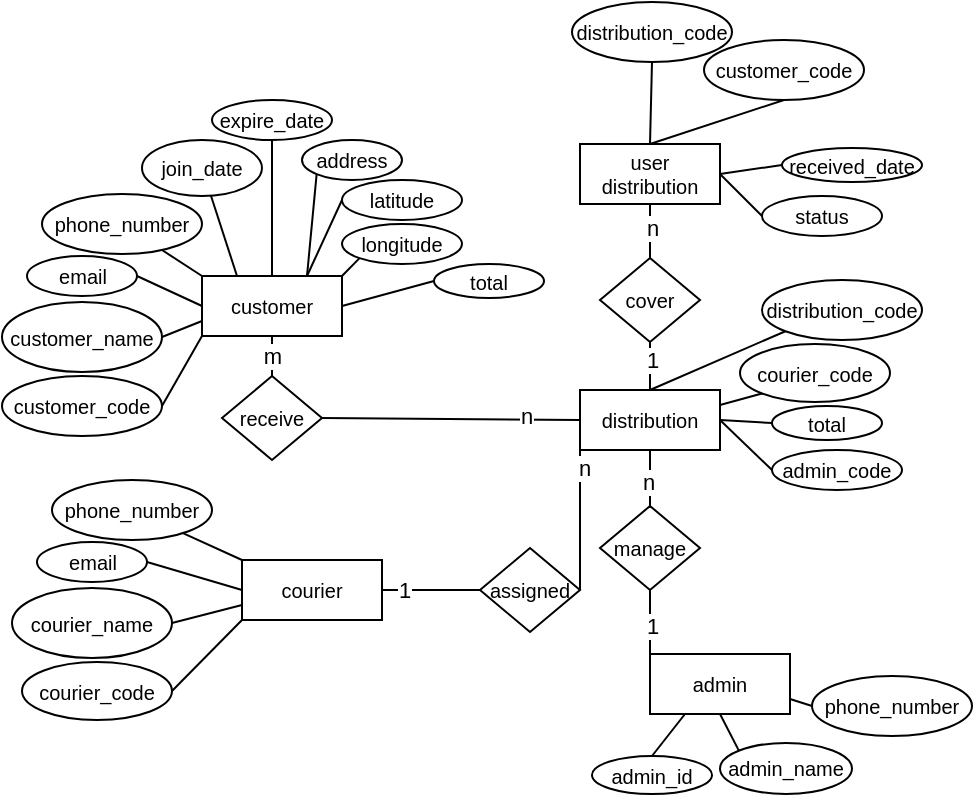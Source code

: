 <mxfile version="21.6.5" type="github">
  <diagram name="Halaman-1" id="nuiSfRS71nD0shJb9EcE">
    <mxGraphModel dx="1194" dy="798" grid="1" gridSize="10" guides="1" tooltips="1" connect="1" arrows="1" fold="1" page="1" pageScale="1" pageWidth="827" pageHeight="1169" math="0" shadow="0">
      <root>
        <mxCell id="0" />
        <mxCell id="1" parent="0" />
        <mxCell id="Na1XoPNJRYPSw73fV12i-1" value="email" style="ellipse;whiteSpace=wrap;html=1;fontSize=10;" parent="1" vertex="1">
          <mxGeometry x="52.5" y="127" width="55" height="20" as="geometry" />
        </mxCell>
        <mxCell id="Na1XoPNJRYPSw73fV12i-5" value="courier" style="rounded=0;whiteSpace=wrap;html=1;fontSize=10;" parent="1" vertex="1">
          <mxGeometry x="160" y="279" width="70" height="30" as="geometry" />
        </mxCell>
        <mxCell id="Na1XoPNJRYPSw73fV12i-6" value="customer" style="rounded=0;whiteSpace=wrap;html=1;fontSize=10;" parent="1" vertex="1">
          <mxGeometry x="140" y="137" width="70" height="30" as="geometry" />
        </mxCell>
        <mxCell id="Na1XoPNJRYPSw73fV12i-7" value="customer_code" style="ellipse;whiteSpace=wrap;html=1;fontSize=10;" parent="1" vertex="1">
          <mxGeometry x="40" y="187" width="80" height="30" as="geometry" />
        </mxCell>
        <mxCell id="Na1XoPNJRYPSw73fV12i-8" value="customer_name" style="ellipse;whiteSpace=wrap;html=1;fontSize=10;" parent="1" vertex="1">
          <mxGeometry x="40" y="150" width="80" height="35" as="geometry" />
        </mxCell>
        <mxCell id="Na1XoPNJRYPSw73fV12i-9" value="phone_number" style="ellipse;whiteSpace=wrap;html=1;fontSize=10;" parent="1" vertex="1">
          <mxGeometry x="60" y="96" width="80" height="30" as="geometry" />
        </mxCell>
        <mxCell id="Na1XoPNJRYPSw73fV12i-10" value="join_date" style="ellipse;whiteSpace=wrap;html=1;fontSize=10;" parent="1" vertex="1">
          <mxGeometry x="110" y="69" width="60" height="28" as="geometry" />
        </mxCell>
        <mxCell id="Na1XoPNJRYPSw73fV12i-11" value="expire_date" style="ellipse;whiteSpace=wrap;html=1;fontSize=10;" parent="1" vertex="1">
          <mxGeometry x="145" y="49" width="60" height="20" as="geometry" />
        </mxCell>
        <mxCell id="Na1XoPNJRYPSw73fV12i-12" value="address" style="ellipse;whiteSpace=wrap;html=1;fontSize=10;" parent="1" vertex="1">
          <mxGeometry x="190" y="69" width="50" height="20" as="geometry" />
        </mxCell>
        <mxCell id="Na1XoPNJRYPSw73fV12i-13" value="latitude" style="ellipse;whiteSpace=wrap;html=1;fontSize=10;" parent="1" vertex="1">
          <mxGeometry x="210" y="89" width="60" height="20" as="geometry" />
        </mxCell>
        <mxCell id="Na1XoPNJRYPSw73fV12i-14" value="longitude" style="ellipse;whiteSpace=wrap;html=1;fontSize=10;" parent="1" vertex="1">
          <mxGeometry x="210" y="111" width="60" height="20" as="geometry" />
        </mxCell>
        <mxCell id="Na1XoPNJRYPSw73fV12i-17" value="" style="endArrow=none;html=1;rounded=0;exitX=1;exitY=0.5;exitDx=0;exitDy=0;entryX=0;entryY=1;entryDx=0;entryDy=0;" parent="1" source="Na1XoPNJRYPSw73fV12i-7" target="Na1XoPNJRYPSw73fV12i-6" edge="1">
          <mxGeometry width="50" height="50" relative="1" as="geometry">
            <mxPoint x="250" y="157" as="sourcePoint" />
            <mxPoint x="300" y="107" as="targetPoint" />
          </mxGeometry>
        </mxCell>
        <mxCell id="Na1XoPNJRYPSw73fV12i-19" value="" style="endArrow=none;html=1;rounded=0;exitX=1;exitY=0.5;exitDx=0;exitDy=0;entryX=0;entryY=0.75;entryDx=0;entryDy=0;" parent="1" source="Na1XoPNJRYPSw73fV12i-8" target="Na1XoPNJRYPSw73fV12i-6" edge="1">
          <mxGeometry width="50" height="50" relative="1" as="geometry">
            <mxPoint x="130" y="212" as="sourcePoint" />
            <mxPoint x="150" y="177" as="targetPoint" />
          </mxGeometry>
        </mxCell>
        <mxCell id="Na1XoPNJRYPSw73fV12i-20" value="" style="endArrow=none;html=1;rounded=0;exitX=1;exitY=0.5;exitDx=0;exitDy=0;entryX=0;entryY=0.5;entryDx=0;entryDy=0;" parent="1" source="Na1XoPNJRYPSw73fV12i-1" target="Na1XoPNJRYPSw73fV12i-6" edge="1">
          <mxGeometry width="50" height="50" relative="1" as="geometry">
            <mxPoint x="130" y="178" as="sourcePoint" />
            <mxPoint x="150" y="170" as="targetPoint" />
          </mxGeometry>
        </mxCell>
        <mxCell id="Na1XoPNJRYPSw73fV12i-21" value="" style="endArrow=none;html=1;rounded=0;entryX=0;entryY=0;entryDx=0;entryDy=0;" parent="1" source="Na1XoPNJRYPSw73fV12i-9" target="Na1XoPNJRYPSw73fV12i-6" edge="1">
          <mxGeometry width="50" height="50" relative="1" as="geometry">
            <mxPoint x="117" y="147" as="sourcePoint" />
            <mxPoint x="150" y="162" as="targetPoint" />
          </mxGeometry>
        </mxCell>
        <mxCell id="Na1XoPNJRYPSw73fV12i-22" value="" style="endArrow=none;html=1;rounded=0;entryX=0.25;entryY=0;entryDx=0;entryDy=0;" parent="1" source="Na1XoPNJRYPSw73fV12i-10" target="Na1XoPNJRYPSw73fV12i-6" edge="1">
          <mxGeometry width="50" height="50" relative="1" as="geometry">
            <mxPoint x="130" y="134" as="sourcePoint" />
            <mxPoint x="150" y="147" as="targetPoint" />
          </mxGeometry>
        </mxCell>
        <mxCell id="Na1XoPNJRYPSw73fV12i-23" value="" style="endArrow=none;html=1;rounded=0;entryX=0.5;entryY=0;entryDx=0;entryDy=0;" parent="1" source="Na1XoPNJRYPSw73fV12i-11" target="Na1XoPNJRYPSw73fV12i-6" edge="1">
          <mxGeometry width="50" height="50" relative="1" as="geometry">
            <mxPoint x="154" y="107" as="sourcePoint" />
            <mxPoint x="167" y="147" as="targetPoint" />
          </mxGeometry>
        </mxCell>
        <mxCell id="Na1XoPNJRYPSw73fV12i-24" value="" style="endArrow=none;html=1;rounded=0;entryX=0.75;entryY=0;entryDx=0;entryDy=0;exitX=0;exitY=1;exitDx=0;exitDy=0;" parent="1" source="Na1XoPNJRYPSw73fV12i-12" target="Na1XoPNJRYPSw73fV12i-6" edge="1">
          <mxGeometry width="50" height="50" relative="1" as="geometry">
            <mxPoint x="185" y="79" as="sourcePoint" />
            <mxPoint x="185" y="147" as="targetPoint" />
          </mxGeometry>
        </mxCell>
        <mxCell id="Na1XoPNJRYPSw73fV12i-25" value="" style="endArrow=none;html=1;rounded=0;entryX=0.75;entryY=0;entryDx=0;entryDy=0;exitX=0;exitY=0.5;exitDx=0;exitDy=0;" parent="1" source="Na1XoPNJRYPSw73fV12i-13" target="Na1XoPNJRYPSw73fV12i-6" edge="1">
          <mxGeometry width="50" height="50" relative="1" as="geometry">
            <mxPoint x="207" y="96" as="sourcePoint" />
            <mxPoint x="202" y="147" as="targetPoint" />
          </mxGeometry>
        </mxCell>
        <mxCell id="Na1XoPNJRYPSw73fV12i-26" value="" style="endArrow=none;html=1;rounded=0;entryX=1;entryY=0;entryDx=0;entryDy=0;exitX=0;exitY=1;exitDx=0;exitDy=0;" parent="1" source="Na1XoPNJRYPSw73fV12i-14" target="Na1XoPNJRYPSw73fV12i-6" edge="1">
          <mxGeometry width="50" height="50" relative="1" as="geometry">
            <mxPoint x="220" y="109" as="sourcePoint" />
            <mxPoint x="202" y="147" as="targetPoint" />
          </mxGeometry>
        </mxCell>
        <mxCell id="Na1XoPNJRYPSw73fV12i-27" value="admin" style="rounded=0;whiteSpace=wrap;html=1;fontSize=10;" parent="1" vertex="1">
          <mxGeometry x="364" y="326" width="70" height="30" as="geometry" />
        </mxCell>
        <mxCell id="Na1XoPNJRYPSw73fV12i-29" value="distribution" style="rounded=0;whiteSpace=wrap;html=1;fontSize=10;" parent="1" vertex="1">
          <mxGeometry x="329" y="194" width="70" height="30" as="geometry" />
        </mxCell>
        <mxCell id="Na1XoPNJRYPSw73fV12i-30" value="email" style="ellipse;whiteSpace=wrap;html=1;fontSize=10;" parent="1" vertex="1">
          <mxGeometry x="57.5" y="270" width="55" height="20" as="geometry" />
        </mxCell>
        <mxCell id="Na1XoPNJRYPSw73fV12i-31" value="courier_code" style="ellipse;whiteSpace=wrap;html=1;fontSize=10;" parent="1" vertex="1">
          <mxGeometry x="50" y="330" width="75" height="29" as="geometry" />
        </mxCell>
        <mxCell id="Na1XoPNJRYPSw73fV12i-32" value="courier_name" style="ellipse;whiteSpace=wrap;html=1;fontSize=10;" parent="1" vertex="1">
          <mxGeometry x="45" y="293" width="80" height="35" as="geometry" />
        </mxCell>
        <mxCell id="Na1XoPNJRYPSw73fV12i-33" value="phone_number" style="ellipse;whiteSpace=wrap;html=1;fontSize=10;" parent="1" vertex="1">
          <mxGeometry x="65" y="239" width="80" height="30" as="geometry" />
        </mxCell>
        <mxCell id="Na1XoPNJRYPSw73fV12i-34" value="" style="endArrow=none;html=1;rounded=0;exitX=1;exitY=0.5;exitDx=0;exitDy=0;entryX=0;entryY=1;entryDx=0;entryDy=0;" parent="1" source="Na1XoPNJRYPSw73fV12i-31" target="Na1XoPNJRYPSw73fV12i-5" edge="1">
          <mxGeometry width="50" height="50" relative="1" as="geometry">
            <mxPoint x="255" y="300" as="sourcePoint" />
            <mxPoint x="145" y="310" as="targetPoint" />
          </mxGeometry>
        </mxCell>
        <mxCell id="Na1XoPNJRYPSw73fV12i-35" value="" style="endArrow=none;html=1;rounded=0;exitX=1;exitY=0.5;exitDx=0;exitDy=0;entryX=0;entryY=0.75;entryDx=0;entryDy=0;" parent="1" source="Na1XoPNJRYPSw73fV12i-32" target="Na1XoPNJRYPSw73fV12i-5" edge="1">
          <mxGeometry width="50" height="50" relative="1" as="geometry">
            <mxPoint x="135" y="355" as="sourcePoint" />
            <mxPoint x="145" y="303" as="targetPoint" />
          </mxGeometry>
        </mxCell>
        <mxCell id="Na1XoPNJRYPSw73fV12i-36" value="" style="endArrow=none;html=1;rounded=0;exitX=1;exitY=0.5;exitDx=0;exitDy=0;entryX=0;entryY=0.5;entryDx=0;entryDy=0;" parent="1" source="Na1XoPNJRYPSw73fV12i-30" target="Na1XoPNJRYPSw73fV12i-5" edge="1">
          <mxGeometry width="50" height="50" relative="1" as="geometry">
            <mxPoint x="135" y="321" as="sourcePoint" />
            <mxPoint x="145" y="295" as="targetPoint" />
          </mxGeometry>
        </mxCell>
        <mxCell id="Na1XoPNJRYPSw73fV12i-37" value="" style="endArrow=none;html=1;rounded=0;entryX=0;entryY=0;entryDx=0;entryDy=0;" parent="1" source="Na1XoPNJRYPSw73fV12i-33" target="Na1XoPNJRYPSw73fV12i-5" edge="1">
          <mxGeometry width="50" height="50" relative="1" as="geometry">
            <mxPoint x="122" y="290" as="sourcePoint" />
            <mxPoint x="145" y="280" as="targetPoint" />
          </mxGeometry>
        </mxCell>
        <mxCell id="Na1XoPNJRYPSw73fV12i-38" value="admin_id" style="ellipse;whiteSpace=wrap;html=1;fontSize=10;" parent="1" vertex="1">
          <mxGeometry x="335" y="377" width="60" height="19" as="geometry" />
        </mxCell>
        <mxCell id="Na1XoPNJRYPSw73fV12i-39" value="admin_name" style="ellipse;whiteSpace=wrap;html=1;fontSize=10;" parent="1" vertex="1">
          <mxGeometry x="399" y="370.5" width="66" height="25.5" as="geometry" />
        </mxCell>
        <mxCell id="Na1XoPNJRYPSw73fV12i-40" value="phone_number" style="ellipse;whiteSpace=wrap;html=1;fontSize=10;" parent="1" vertex="1">
          <mxGeometry x="445" y="337" width="80" height="30" as="geometry" />
        </mxCell>
        <mxCell id="Na1XoPNJRYPSw73fV12i-41" value="" style="endArrow=none;html=1;rounded=0;entryX=0.5;entryY=0;entryDx=0;entryDy=0;exitX=0.25;exitY=1;exitDx=0;exitDy=0;" parent="1" source="Na1XoPNJRYPSw73fV12i-27" target="Na1XoPNJRYPSw73fV12i-38" edge="1">
          <mxGeometry width="50" height="50" relative="1" as="geometry">
            <mxPoint x="325" y="256" as="sourcePoint" />
            <mxPoint x="375" y="206" as="targetPoint" />
          </mxGeometry>
        </mxCell>
        <mxCell id="Na1XoPNJRYPSw73fV12i-42" value="" style="endArrow=none;html=1;rounded=0;entryX=0;entryY=0;entryDx=0;entryDy=0;exitX=0.5;exitY=1;exitDx=0;exitDy=0;" parent="1" source="Na1XoPNJRYPSw73fV12i-27" target="Na1XoPNJRYPSw73fV12i-39" edge="1">
          <mxGeometry width="50" height="50" relative="1" as="geometry">
            <mxPoint x="392" y="366" as="sourcePoint" />
            <mxPoint x="375" y="387" as="targetPoint" />
          </mxGeometry>
        </mxCell>
        <mxCell id="Na1XoPNJRYPSw73fV12i-43" value="" style="endArrow=none;html=1;rounded=0;entryX=0;entryY=0.5;entryDx=0;entryDy=0;exitX=1;exitY=0.75;exitDx=0;exitDy=0;" parent="1" source="Na1XoPNJRYPSw73fV12i-27" target="Na1XoPNJRYPSw73fV12i-40" edge="1">
          <mxGeometry width="50" height="50" relative="1" as="geometry">
            <mxPoint x="409" y="366" as="sourcePoint" />
            <mxPoint x="418" y="384" as="targetPoint" />
          </mxGeometry>
        </mxCell>
        <mxCell id="Na1XoPNJRYPSw73fV12i-46" value="courier_code" style="ellipse;whiteSpace=wrap;html=1;fontSize=10;" parent="1" vertex="1">
          <mxGeometry x="409" y="171" width="75" height="29" as="geometry" />
        </mxCell>
        <mxCell id="Na1XoPNJRYPSw73fV12i-49" value="" style="endArrow=none;html=1;rounded=0;entryX=0;entryY=1;entryDx=0;entryDy=0;exitX=1;exitY=0.25;exitDx=0;exitDy=0;" parent="1" source="Na1XoPNJRYPSw73fV12i-29" target="Na1XoPNJRYPSw73fV12i-46" edge="1">
          <mxGeometry width="50" height="50" relative="1" as="geometry">
            <mxPoint x="410" y="196" as="sourcePoint" />
            <mxPoint x="379" y="186" as="targetPoint" />
          </mxGeometry>
        </mxCell>
        <mxCell id="Na1XoPNJRYPSw73fV12i-51" value="receive" style="rhombus;whiteSpace=wrap;html=1;fontSize=10;" parent="1" vertex="1">
          <mxGeometry x="150" y="187" width="50" height="42" as="geometry" />
        </mxCell>
        <mxCell id="Na1XoPNJRYPSw73fV12i-56" value="m" style="endArrow=none;html=1;rounded=0;entryX=0.5;entryY=1;entryDx=0;entryDy=0;exitX=0.5;exitY=0;exitDx=0;exitDy=0;" parent="1" source="Na1XoPNJRYPSw73fV12i-51" target="Na1XoPNJRYPSw73fV12i-6" edge="1">
          <mxGeometry width="50" height="50" relative="1" as="geometry">
            <mxPoint x="270" y="207" as="sourcePoint" />
            <mxPoint x="320" y="157" as="targetPoint" />
          </mxGeometry>
        </mxCell>
        <mxCell id="Na1XoPNJRYPSw73fV12i-57" value="" style="endArrow=none;html=1;rounded=0;exitX=1;exitY=0.5;exitDx=0;exitDy=0;entryX=0;entryY=0.5;entryDx=0;entryDy=0;" parent="1" source="Na1XoPNJRYPSw73fV12i-51" target="Na1XoPNJRYPSw73fV12i-29" edge="1">
          <mxGeometry width="50" height="50" relative="1" as="geometry">
            <mxPoint x="270" y="198" as="sourcePoint" />
            <mxPoint x="320" y="148" as="targetPoint" />
          </mxGeometry>
        </mxCell>
        <mxCell id="ycjDeE78NnPNzrrvT1JK-5" value="n" style="edgeLabel;html=1;align=center;verticalAlign=middle;resizable=0;points=[];" parent="Na1XoPNJRYPSw73fV12i-57" vertex="1" connectable="0">
          <mxGeometry x="0.579" y="2" relative="1" as="geometry">
            <mxPoint as="offset" />
          </mxGeometry>
        </mxCell>
        <mxCell id="Na1XoPNJRYPSw73fV12i-58" value="assigned" style="rhombus;whiteSpace=wrap;html=1;fontSize=10;" parent="1" vertex="1">
          <mxGeometry x="279" y="273" width="50" height="42" as="geometry" />
        </mxCell>
        <mxCell id="Na1XoPNJRYPSw73fV12i-59" value="" style="endArrow=none;html=1;rounded=0;exitX=1;exitY=0.5;exitDx=0;exitDy=0;entryX=0;entryY=0.5;entryDx=0;entryDy=0;" parent="1" source="Na1XoPNJRYPSw73fV12i-5" target="Na1XoPNJRYPSw73fV12i-58" edge="1">
          <mxGeometry width="50" height="50" relative="1" as="geometry">
            <mxPoint x="210" y="218" as="sourcePoint" />
            <mxPoint x="279" y="303" as="targetPoint" />
          </mxGeometry>
        </mxCell>
        <mxCell id="ycjDeE78NnPNzrrvT1JK-8" value="1" style="edgeLabel;html=1;align=center;verticalAlign=middle;resizable=0;points=[];" parent="Na1XoPNJRYPSw73fV12i-59" vertex="1" connectable="0">
          <mxGeometry x="-0.543" relative="1" as="geometry">
            <mxPoint as="offset" />
          </mxGeometry>
        </mxCell>
        <mxCell id="Na1XoPNJRYPSw73fV12i-60" value="manage" style="rhombus;whiteSpace=wrap;html=1;fontSize=10;" parent="1" vertex="1">
          <mxGeometry x="339" y="252" width="50" height="42" as="geometry" />
        </mxCell>
        <mxCell id="Na1XoPNJRYPSw73fV12i-61" value="" style="endArrow=none;html=1;rounded=0;entryX=0.5;entryY=1;entryDx=0;entryDy=0;exitX=0;exitY=0;exitDx=0;exitDy=0;" parent="1" source="Na1XoPNJRYPSw73fV12i-27" target="Na1XoPNJRYPSw73fV12i-60" edge="1">
          <mxGeometry width="50" height="50" relative="1" as="geometry">
            <mxPoint x="387" y="358" as="sourcePoint" />
            <mxPoint x="364" y="300" as="targetPoint" />
          </mxGeometry>
        </mxCell>
        <mxCell id="ycjDeE78NnPNzrrvT1JK-6" value="1" style="edgeLabel;html=1;align=center;verticalAlign=middle;resizable=0;points=[];" parent="Na1XoPNJRYPSw73fV12i-61" vertex="1" connectable="0">
          <mxGeometry x="-0.118" y="-1" relative="1" as="geometry">
            <mxPoint as="offset" />
          </mxGeometry>
        </mxCell>
        <mxCell id="Na1XoPNJRYPSw73fV12i-62" value="" style="endArrow=none;html=1;rounded=0;entryX=0.5;entryY=1;entryDx=0;entryDy=0;exitX=0.5;exitY=0;exitDx=0;exitDy=0;" parent="1" source="Na1XoPNJRYPSw73fV12i-60" target="Na1XoPNJRYPSw73fV12i-29" edge="1">
          <mxGeometry width="50" height="50" relative="1" as="geometry">
            <mxPoint x="374" y="309" as="sourcePoint" />
            <mxPoint x="374" y="291" as="targetPoint" />
          </mxGeometry>
        </mxCell>
        <mxCell id="ycjDeE78NnPNzrrvT1JK-7" value="n" style="edgeLabel;html=1;align=center;verticalAlign=middle;resizable=0;points=[];" parent="Na1XoPNJRYPSw73fV12i-62" vertex="1" connectable="0">
          <mxGeometry x="-0.108" y="1" relative="1" as="geometry">
            <mxPoint as="offset" />
          </mxGeometry>
        </mxCell>
        <mxCell id="Na1XoPNJRYPSw73fV12i-64" value="" style="endArrow=none;html=1;rounded=0;entryX=0;entryY=1;entryDx=0;entryDy=0;exitX=1;exitY=0.5;exitDx=0;exitDy=0;" parent="1" source="Na1XoPNJRYPSw73fV12i-58" target="Na1XoPNJRYPSw73fV12i-29" edge="1">
          <mxGeometry width="50" height="50" relative="1" as="geometry">
            <mxPoint x="374" y="309" as="sourcePoint" />
            <mxPoint x="374" y="291" as="targetPoint" />
          </mxGeometry>
        </mxCell>
        <mxCell id="ycjDeE78NnPNzrrvT1JK-9" value="n" style="edgeLabel;html=1;align=center;verticalAlign=middle;resizable=0;points=[];" parent="Na1XoPNJRYPSw73fV12i-64" vertex="1" connectable="0">
          <mxGeometry x="0.745" y="-2" relative="1" as="geometry">
            <mxPoint as="offset" />
          </mxGeometry>
        </mxCell>
        <mxCell id="ycjDeE78NnPNzrrvT1JK-1" value="total" style="ellipse;whiteSpace=wrap;html=1;fontSize=10;" parent="1" vertex="1">
          <mxGeometry x="425" y="202" width="55" height="17" as="geometry" />
        </mxCell>
        <mxCell id="ycjDeE78NnPNzrrvT1JK-2" value="admin_code" style="ellipse;whiteSpace=wrap;html=1;fontSize=10;" parent="1" vertex="1">
          <mxGeometry x="425" y="224" width="65" height="20" as="geometry" />
        </mxCell>
        <mxCell id="ycjDeE78NnPNzrrvT1JK-3" value="" style="endArrow=none;html=1;rounded=0;entryX=0;entryY=0.5;entryDx=0;entryDy=0;exitX=1;exitY=0.5;exitDx=0;exitDy=0;" parent="1" source="Na1XoPNJRYPSw73fV12i-29" target="ycjDeE78NnPNzrrvT1JK-1" edge="1">
          <mxGeometry width="50" height="50" relative="1" as="geometry">
            <mxPoint x="409" y="212" as="sourcePoint" />
            <mxPoint x="430" y="195" as="targetPoint" />
          </mxGeometry>
        </mxCell>
        <mxCell id="ycjDeE78NnPNzrrvT1JK-4" value="" style="endArrow=none;html=1;rounded=0;entryX=0;entryY=0.5;entryDx=0;entryDy=0;exitX=1;exitY=0.5;exitDx=0;exitDy=0;" parent="1" source="Na1XoPNJRYPSw73fV12i-29" target="ycjDeE78NnPNzrrvT1JK-2" edge="1">
          <mxGeometry width="50" height="50" relative="1" as="geometry">
            <mxPoint x="409" y="219" as="sourcePoint" />
            <mxPoint x="435" y="213" as="targetPoint" />
          </mxGeometry>
        </mxCell>
        <mxCell id="KIXk1IcFuYPjMaA8F-Y1-1" value="distribution_code" style="ellipse;whiteSpace=wrap;html=1;fontSize=10;" parent="1" vertex="1">
          <mxGeometry x="420" y="139" width="80" height="30" as="geometry" />
        </mxCell>
        <mxCell id="KIXk1IcFuYPjMaA8F-Y1-2" value="" style="endArrow=none;html=1;rounded=0;entryX=0;entryY=1;entryDx=0;entryDy=0;exitX=0.5;exitY=0;exitDx=0;exitDy=0;" parent="1" source="Na1XoPNJRYPSw73fV12i-29" target="KIXk1IcFuYPjMaA8F-Y1-1" edge="1">
          <mxGeometry width="50" height="50" relative="1" as="geometry">
            <mxPoint x="374" y="204" as="sourcePoint" />
            <mxPoint x="439" y="164" as="targetPoint" />
          </mxGeometry>
        </mxCell>
        <mxCell id="KIXk1IcFuYPjMaA8F-Y1-3" value="user distribution" style="rounded=0;whiteSpace=wrap;html=1;fontSize=10;" parent="1" vertex="1">
          <mxGeometry x="329" y="71" width="70" height="30" as="geometry" />
        </mxCell>
        <mxCell id="KIXk1IcFuYPjMaA8F-Y1-4" value="status" style="ellipse;whiteSpace=wrap;html=1;fontSize=10;" parent="1" vertex="1">
          <mxGeometry x="420" y="97" width="60" height="20" as="geometry" />
        </mxCell>
        <mxCell id="KIXk1IcFuYPjMaA8F-Y1-5" value="customer_code" style="ellipse;whiteSpace=wrap;html=1;fontSize=10;" parent="1" vertex="1">
          <mxGeometry x="391" y="19" width="80" height="30" as="geometry" />
        </mxCell>
        <mxCell id="KIXk1IcFuYPjMaA8F-Y1-7" value="" style="endArrow=none;html=1;rounded=0;entryX=0.5;entryY=1;entryDx=0;entryDy=0;exitX=0.5;exitY=0;exitDx=0;exitDy=0;" parent="1" source="KIXk1IcFuYPjMaA8F-Y1-3" target="KIXk1IcFuYPjMaA8F-Y1-5" edge="1">
          <mxGeometry width="50" height="50" relative="1" as="geometry">
            <mxPoint x="270" y="93" as="sourcePoint" />
            <mxPoint x="320" y="43" as="targetPoint" />
          </mxGeometry>
        </mxCell>
        <mxCell id="KIXk1IcFuYPjMaA8F-Y1-9" value="" style="endArrow=none;html=1;rounded=0;entryX=0;entryY=0.5;entryDx=0;entryDy=0;exitX=1;exitY=0.5;exitDx=0;exitDy=0;" parent="1" source="KIXk1IcFuYPjMaA8F-Y1-3" target="KIXk1IcFuYPjMaA8F-Y1-4" edge="1">
          <mxGeometry width="50" height="50" relative="1" as="geometry">
            <mxPoint x="409" y="89" as="sourcePoint" />
            <mxPoint x="430" y="79" as="targetPoint" />
          </mxGeometry>
        </mxCell>
        <mxCell id="KIXk1IcFuYPjMaA8F-Y1-15" value="" style="endArrow=none;html=1;rounded=0;entryX=0;entryY=0.5;entryDx=0;entryDy=0;exitX=1;exitY=0.5;exitDx=0;exitDy=0;" parent="1" source="KIXk1IcFuYPjMaA8F-Y1-3" target="KIXk1IcFuYPjMaA8F-Y1-25" edge="1">
          <mxGeometry width="50" height="50" relative="1" as="geometry">
            <mxPoint x="409" y="89" as="sourcePoint" />
            <mxPoint x="430" y="72" as="targetPoint" />
          </mxGeometry>
        </mxCell>
        <mxCell id="KIXk1IcFuYPjMaA8F-Y1-17" value="distribution_code" style="ellipse;whiteSpace=wrap;html=1;fontSize=10;" parent="1" vertex="1">
          <mxGeometry x="325" width="80" height="30" as="geometry" />
        </mxCell>
        <mxCell id="KIXk1IcFuYPjMaA8F-Y1-18" value="" style="endArrow=none;html=1;rounded=0;entryX=0.5;entryY=1;entryDx=0;entryDy=0;exitX=0.5;exitY=0;exitDx=0;exitDy=0;" parent="1" source="KIXk1IcFuYPjMaA8F-Y1-3" target="KIXk1IcFuYPjMaA8F-Y1-17" edge="1">
          <mxGeometry width="50" height="50" relative="1" as="geometry">
            <mxPoint x="374" y="81" as="sourcePoint" />
            <mxPoint x="439" y="41" as="targetPoint" />
          </mxGeometry>
        </mxCell>
        <mxCell id="KIXk1IcFuYPjMaA8F-Y1-19" value="" style="endArrow=none;html=1;rounded=0;entryX=0.5;entryY=1;entryDx=0;entryDy=0;exitX=0.5;exitY=0;exitDx=0;exitDy=0;" parent="1" source="Na1XoPNJRYPSw73fV12i-29" target="KIXk1IcFuYPjMaA8F-Y1-20" edge="1">
          <mxGeometry width="50" height="50" relative="1" as="geometry">
            <mxPoint x="374" y="204" as="sourcePoint" />
            <mxPoint x="410" y="174" as="targetPoint" />
          </mxGeometry>
        </mxCell>
        <mxCell id="KIXk1IcFuYPjMaA8F-Y1-23" value="1" style="edgeLabel;html=1;align=center;verticalAlign=middle;resizable=0;points=[];" parent="KIXk1IcFuYPjMaA8F-Y1-19" vertex="1" connectable="0">
          <mxGeometry x="0.253" y="-1" relative="1" as="geometry">
            <mxPoint as="offset" />
          </mxGeometry>
        </mxCell>
        <mxCell id="KIXk1IcFuYPjMaA8F-Y1-20" value="cover" style="rhombus;whiteSpace=wrap;html=1;fontSize=10;" parent="1" vertex="1">
          <mxGeometry x="339" y="128" width="50" height="42" as="geometry" />
        </mxCell>
        <mxCell id="KIXk1IcFuYPjMaA8F-Y1-22" value="" style="endArrow=none;html=1;rounded=0;entryX=0.5;entryY=0;entryDx=0;entryDy=0;exitX=0.5;exitY=1;exitDx=0;exitDy=0;" parent="1" source="KIXk1IcFuYPjMaA8F-Y1-3" target="KIXk1IcFuYPjMaA8F-Y1-20" edge="1">
          <mxGeometry width="50" height="50" relative="1" as="geometry">
            <mxPoint x="374" y="193" as="sourcePoint" />
            <mxPoint x="374" y="169" as="targetPoint" />
          </mxGeometry>
        </mxCell>
        <mxCell id="KIXk1IcFuYPjMaA8F-Y1-24" value="n" style="edgeLabel;html=1;align=center;verticalAlign=middle;resizable=0;points=[];" parent="KIXk1IcFuYPjMaA8F-Y1-22" vertex="1" connectable="0">
          <mxGeometry x="-0.129" y="1" relative="1" as="geometry">
            <mxPoint as="offset" />
          </mxGeometry>
        </mxCell>
        <mxCell id="KIXk1IcFuYPjMaA8F-Y1-25" value="received_date" style="ellipse;whiteSpace=wrap;html=1;fontSize=10;" parent="1" vertex="1">
          <mxGeometry x="430" y="73" width="70" height="17" as="geometry" />
        </mxCell>
        <mxCell id="GmEbLj4Q3mbVixXZlsc3-1" value="total" style="ellipse;whiteSpace=wrap;html=1;fontSize=10;" vertex="1" parent="1">
          <mxGeometry x="256" y="131" width="55" height="17" as="geometry" />
        </mxCell>
        <mxCell id="GmEbLj4Q3mbVixXZlsc3-2" value="" style="endArrow=none;html=1;rounded=0;entryX=0;entryY=0.5;entryDx=0;entryDy=0;exitX=1;exitY=0.5;exitDx=0;exitDy=0;" edge="1" target="GmEbLj4Q3mbVixXZlsc3-1" parent="1" source="Na1XoPNJRYPSw73fV12i-6">
          <mxGeometry width="50" height="50" relative="1" as="geometry">
            <mxPoint x="220" y="167" as="sourcePoint" />
            <mxPoint x="251" y="153" as="targetPoint" />
          </mxGeometry>
        </mxCell>
      </root>
    </mxGraphModel>
  </diagram>
</mxfile>
